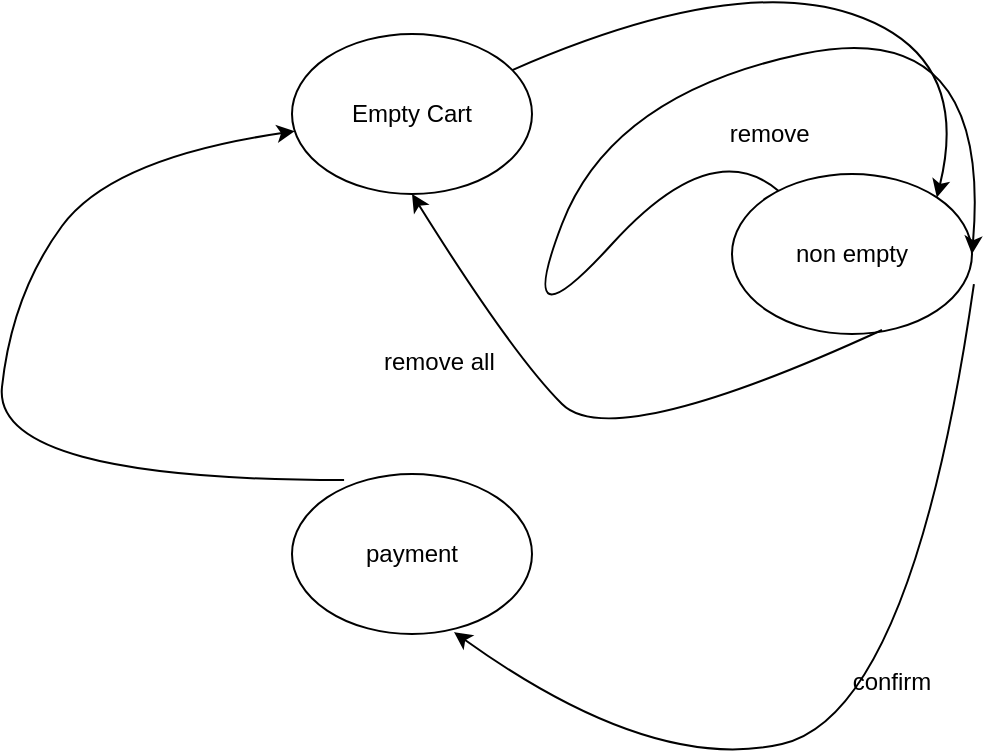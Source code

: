 <mxfile version="14.9.7" type="device"><diagram id="zNDZqGwYitLLYYwipkxF" name="Page-1"><mxGraphModel dx="868" dy="534" grid="1" gridSize="10" guides="1" tooltips="1" connect="1" arrows="1" fold="1" page="1" pageScale="1" pageWidth="583" pageHeight="827" math="0" shadow="0"><root><mxCell id="0"/><mxCell id="1" parent="0"/><mxCell id="BW16Wg1ZildeulC0OTL0-1" value="Empty Cart" style="ellipse;whiteSpace=wrap;html=1;" vertex="1" parent="1"><mxGeometry x="160" y="90" width="120" height="80" as="geometry"/></mxCell><mxCell id="BW16Wg1ZildeulC0OTL0-2" value="non empty" style="ellipse;whiteSpace=wrap;html=1;" vertex="1" parent="1"><mxGeometry x="380" y="160" width="120" height="80" as="geometry"/></mxCell><mxCell id="BW16Wg1ZildeulC0OTL0-3" value="payment" style="ellipse;whiteSpace=wrap;html=1;" vertex="1" parent="1"><mxGeometry x="160" y="310" width="120" height="80" as="geometry"/></mxCell><mxCell id="BW16Wg1ZildeulC0OTL0-4" value="" style="curved=1;endArrow=classic;html=1;entryX=1;entryY=0;entryDx=0;entryDy=0;" edge="1" parent="1" source="BW16Wg1ZildeulC0OTL0-1" target="BW16Wg1ZildeulC0OTL0-2"><mxGeometry width="50" height="50" relative="1" as="geometry"><mxPoint x="270" y="300" as="sourcePoint"/><mxPoint x="320" y="250" as="targetPoint"/><Array as="points"><mxPoint x="380" y="60"/><mxPoint x="500" y="100"/></Array></mxGeometry></mxCell><mxCell id="BW16Wg1ZildeulC0OTL0-5" value="" style="curved=1;endArrow=classic;html=1;exitX=0.625;exitY=0.975;exitDx=0;exitDy=0;exitPerimeter=0;entryX=0.5;entryY=1;entryDx=0;entryDy=0;" edge="1" parent="1" source="BW16Wg1ZildeulC0OTL0-2" target="BW16Wg1ZildeulC0OTL0-1"><mxGeometry width="50" height="50" relative="1" as="geometry"><mxPoint x="230" y="210" as="sourcePoint"/><mxPoint x="320" y="250" as="targetPoint"/><Array as="points"><mxPoint x="320" y="300"/><mxPoint x="270" y="250"/></Array></mxGeometry></mxCell><mxCell id="BW16Wg1ZildeulC0OTL0-6" value="remove all" style="text;strokeColor=none;fillColor=none;align=left;verticalAlign=top;spacingLeft=4;spacingRight=4;overflow=hidden;rotatable=0;points=[[0,0.5],[1,0.5]];portConstraint=eastwest;" vertex="1" parent="1"><mxGeometry x="200" y="240" width="80" height="26" as="geometry"/></mxCell><mxCell id="BW16Wg1ZildeulC0OTL0-7" value="" style="curved=1;endArrow=classic;html=1;exitX=1.008;exitY=0.688;exitDx=0;exitDy=0;exitPerimeter=0;entryX=0.675;entryY=0.988;entryDx=0;entryDy=0;entryPerimeter=0;" edge="1" parent="1" source="BW16Wg1ZildeulC0OTL0-2" target="BW16Wg1ZildeulC0OTL0-3"><mxGeometry width="50" height="50" relative="1" as="geometry"><mxPoint x="270" y="300" as="sourcePoint"/><mxPoint x="320" y="250" as="targetPoint"/><Array as="points"><mxPoint x="470" y="430"/><mxPoint x="340" y="460"/></Array></mxGeometry></mxCell><mxCell id="BW16Wg1ZildeulC0OTL0-8" value="confirm" style="text;html=1;strokeColor=none;fillColor=none;align=center;verticalAlign=middle;whiteSpace=wrap;rounded=0;" vertex="1" parent="1"><mxGeometry x="440" y="404" width="40" height="20" as="geometry"/></mxCell><mxCell id="BW16Wg1ZildeulC0OTL0-9" value="" style="curved=1;endArrow=classic;html=1;exitX=0.217;exitY=0.038;exitDx=0;exitDy=0;exitPerimeter=0;" edge="1" parent="1" source="BW16Wg1ZildeulC0OTL0-3" target="BW16Wg1ZildeulC0OTL0-1"><mxGeometry width="50" height="50" relative="1" as="geometry"><mxPoint x="270" y="300" as="sourcePoint"/><mxPoint x="320" y="250" as="targetPoint"/><Array as="points"><mxPoint x="10" y="313"/><mxPoint x="20" y="220"/><mxPoint x="70" y="152"/></Array></mxGeometry></mxCell><mxCell id="BW16Wg1ZildeulC0OTL0-10" value="" style="curved=1;endArrow=classic;html=1;entryX=1;entryY=0.5;entryDx=0;entryDy=0;" edge="1" parent="1" source="BW16Wg1ZildeulC0OTL0-2" target="BW16Wg1ZildeulC0OTL0-2"><mxGeometry width="50" height="50" relative="1" as="geometry"><mxPoint x="270" y="300" as="sourcePoint"/><mxPoint x="320" y="250" as="targetPoint"/><Array as="points"><mxPoint x="370" y="140"/><mxPoint x="270" y="250"/><mxPoint x="320" y="120"/><mxPoint x="510" y="80"/></Array></mxGeometry></mxCell><mxCell id="BW16Wg1ZildeulC0OTL0-11" value="remove&amp;nbsp;" style="text;html=1;align=center;verticalAlign=middle;resizable=0;points=[];autosize=1;strokeColor=none;" vertex="1" parent="1"><mxGeometry x="370" y="130" width="60" height="20" as="geometry"/></mxCell></root></mxGraphModel></diagram></mxfile>
